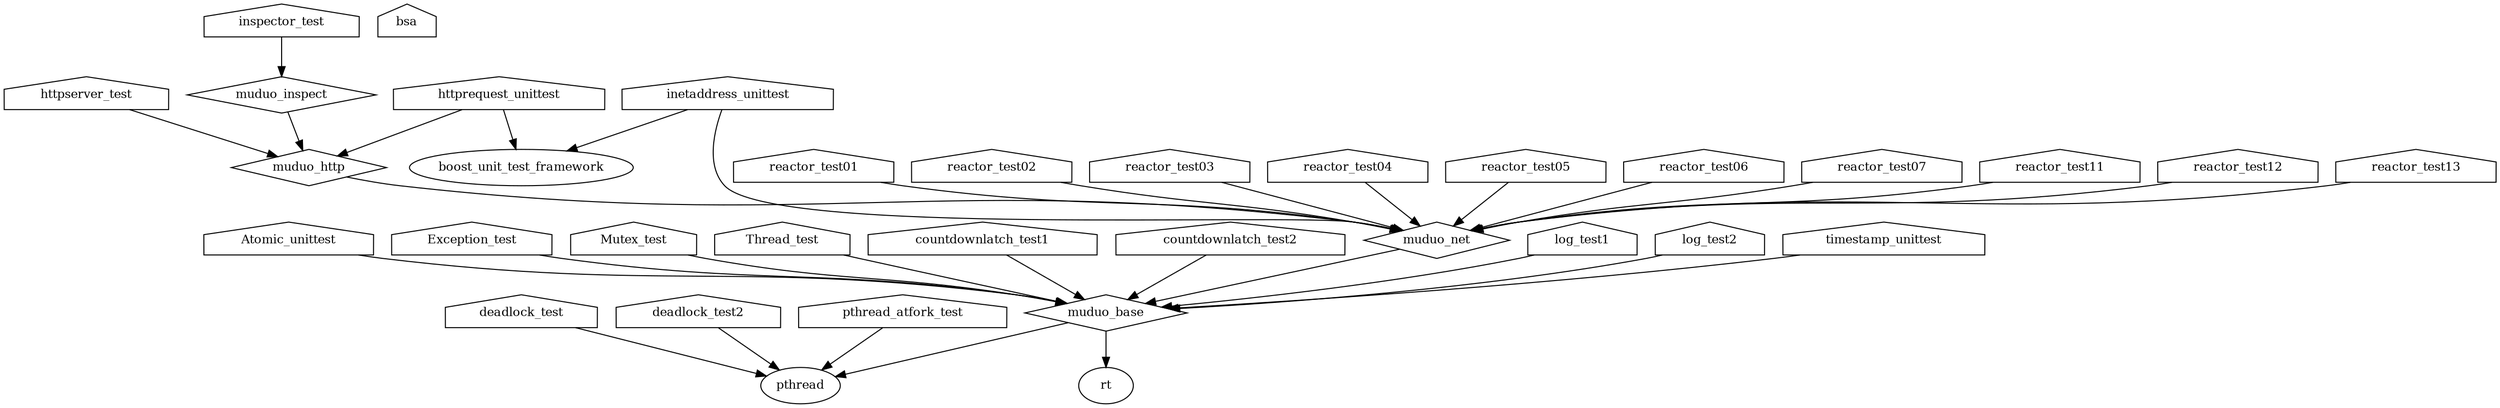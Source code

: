 digraph GG {
node [
  fontsize = "12"
];
    "node1" [ label="Atomic_unittest" shape="house"];
    "node0" [ label="muduo_base" shape="diamond"];
    "node1" -> "node0" // Atomic_unittest -> muduo_base
    "node31" [ label="pthread" shape="ellipse"];
    "node0" -> "node31" // muduo_base -> pthread
    "node32" [ label="rt" shape="ellipse"];
    "node0" -> "node32" // muduo_base -> rt
    "node2" [ label="Exception_test" shape="house"];
    "node2" -> "node0" // Exception_test -> muduo_base
    "node3" [ label="Mutex_test" shape="house"];
    "node3" -> "node0" // Mutex_test -> muduo_base
    "node4" [ label="Thread_test" shape="house"];
    "node4" -> "node0" // Thread_test -> muduo_base
    "node13" [ label="bsa" shape="house"];
    "node14" [ label="countdownlatch_test1" shape="house"];
    "node14" -> "node0" // countdownlatch_test1 -> muduo_base
    "node15" [ label="countdownlatch_test2" shape="house"];
    "node15" -> "node0" // countdownlatch_test2 -> muduo_base
    "node16" [ label="deadlock_test" shape="house"];
    "node16" -> "node31" // deadlock_test -> pthread
    "node17" [ label="deadlock_test2" shape="house"];
    "node17" -> "node31" // deadlock_test2 -> pthread
    "node7" [ label="httprequest_unittest" shape="house"];
    "node9" [ label="muduo_http" shape="diamond"];
    "node7" -> "node9" // httprequest_unittest -> muduo_http
    "node6" [ label="muduo_net" shape="diamond"];
    "node9" -> "node6" // muduo_http -> muduo_net
    "node6" -> "node0" // muduo_net -> muduo_base
    "node33" [ label="boost_unit_test_framework" shape="ellipse"];
    "node7" -> "node33" // httprequest_unittest -> boost_unit_test_framework
    "node8" [ label="httpserver_test" shape="house"];
    "node8" -> "node9" // httpserver_test -> muduo_http
    "node12" [ label="inetaddress_unittest" shape="house"];
    "node12" -> "node6" // inetaddress_unittest -> muduo_net
    "node12" -> "node33" // inetaddress_unittest -> boost_unit_test_framework
    "node10" [ label="inspector_test" shape="house"];
    "node11" [ label="muduo_inspect" shape="diamond"];
    "node10" -> "node11" // inspector_test -> muduo_inspect
    "node11" -> "node9" // muduo_inspect -> muduo_http
    "node18" [ label="log_test1" shape="house"];
    "node18" -> "node0" // log_test1 -> muduo_base
    "node19" [ label="log_test2" shape="house"];
    "node19" -> "node0" // log_test2 -> muduo_base
    "node20" [ label="pthread_atfork_test" shape="house"];
    "node20" -> "node31" // pthread_atfork_test -> pthread
    "node21" [ label="reactor_test01" shape="house"];
    "node21" -> "node6" // reactor_test01 -> muduo_net
    "node22" [ label="reactor_test02" shape="house"];
    "node22" -> "node6" // reactor_test02 -> muduo_net
    "node23" [ label="reactor_test03" shape="house"];
    "node23" -> "node6" // reactor_test03 -> muduo_net
    "node24" [ label="reactor_test04" shape="house"];
    "node24" -> "node6" // reactor_test04 -> muduo_net
    "node25" [ label="reactor_test05" shape="house"];
    "node25" -> "node6" // reactor_test05 -> muduo_net
    "node26" [ label="reactor_test06" shape="house"];
    "node26" -> "node6" // reactor_test06 -> muduo_net
    "node27" [ label="reactor_test07" shape="house"];
    "node27" -> "node6" // reactor_test07 -> muduo_net
    "node28" [ label="reactor_test11" shape="house"];
    "node28" -> "node6" // reactor_test11 -> muduo_net
    "node29" [ label="reactor_test12" shape="house"];
    "node29" -> "node6" // reactor_test12 -> muduo_net
    "node30" [ label="reactor_test13" shape="house"];
    "node30" -> "node6" // reactor_test13 -> muduo_net
    "node5" [ label="timestamp_unittest" shape="house"];
    "node5" -> "node0" // timestamp_unittest -> muduo_base
}
